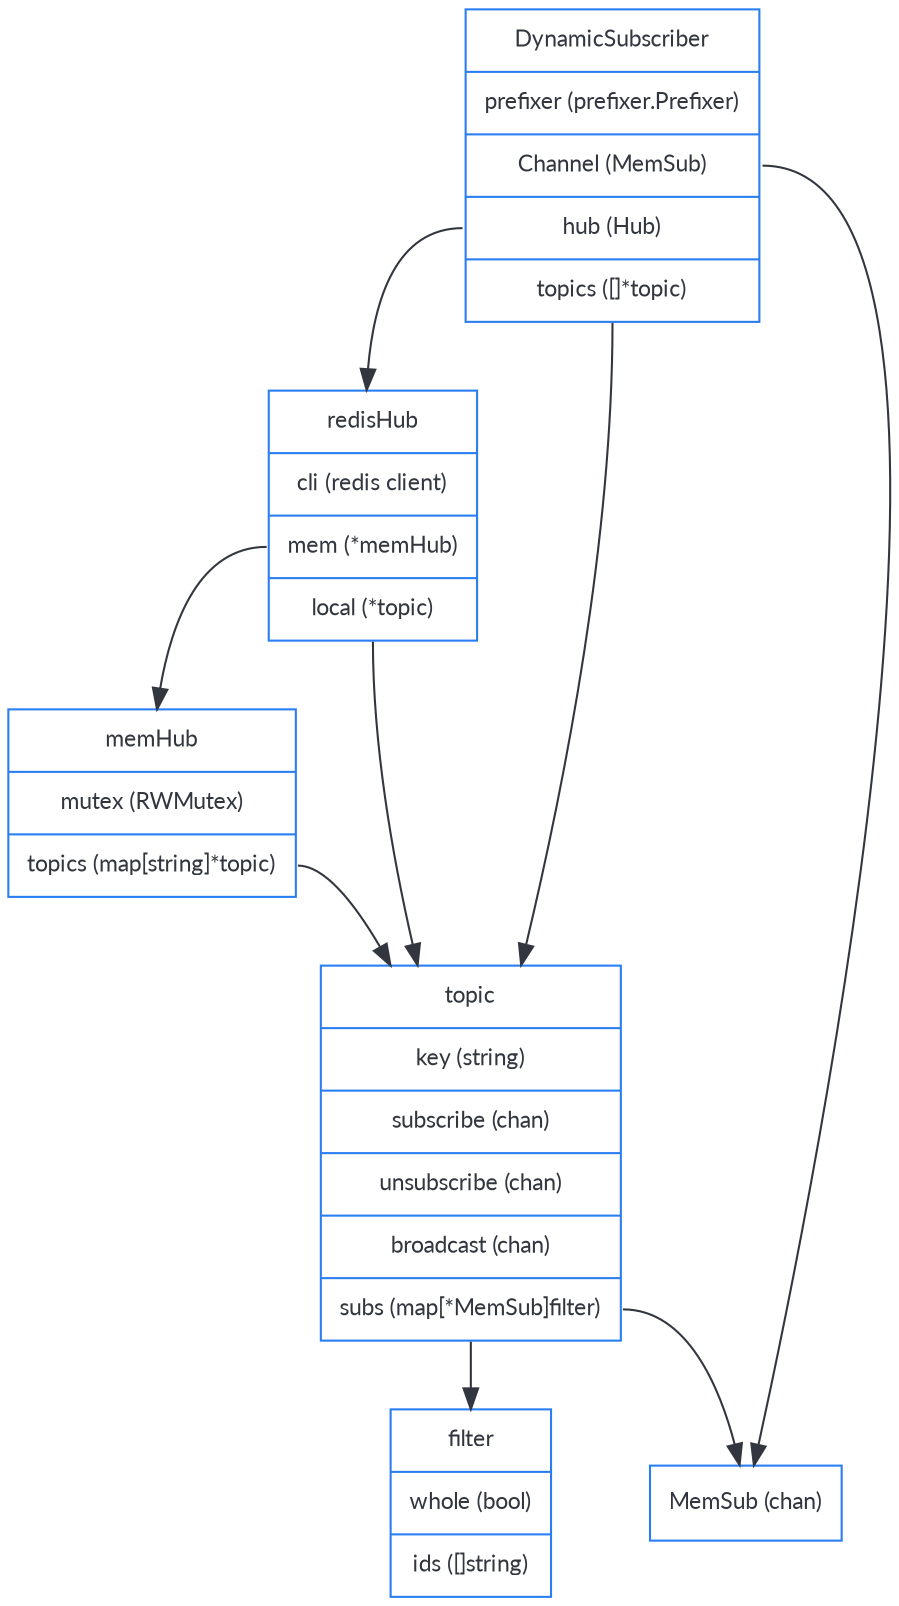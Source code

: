 digraph realtime {
	graph [splines=true];
	node [shape="box", fontname="lato", fontsize=11, margin=0.12, color="#297EF2", fontcolor="#32363F"];
	edge [color="#32363F"];
	ranksep=0.45; nodesep=0.6;

	dynSub [label="{<0>DynamicSubscriber|<1>prefixer (prefixer.Prefixer)|<2>Channel (MemSub)|<3>hub (Hub)|<4>topics ([]*topic)}", shape="record"]
	redisHub [label="{<0>redisHub|<1>cli (redis client)|<2>mem (*memHub)|<3>local (*topic)}", shape="record"];
	memHub [label="{<0>memHub|<1>mutex (RWMutex)|<2>topics (map[string]*topic)}", shape="record"]
	topic [label="{<0>topic|<1>key (string)|<2>subscribe (chan)|<3>unsubscribe (chan)|<4> broadcast (chan)|<5>subs (map[*MemSub]filter)}", shape="record"];
	memSub [label="{<0>MemSub (chan)}", shape="record"]
	filter [label="{<0>filter|<1>whole (bool)|<2>ids ([]string)}", shape="record"]

	dynSub:2 -> memSub;
	dynSub:3 -> redisHub;
	dynSub:4 -> topic;
	redisHub:2 -> memHub;
	redisHub:3 -> topic;
	memHub:2 -> topic;
	topic:5 -> memSub;
	topic:5 -> filter;
}
